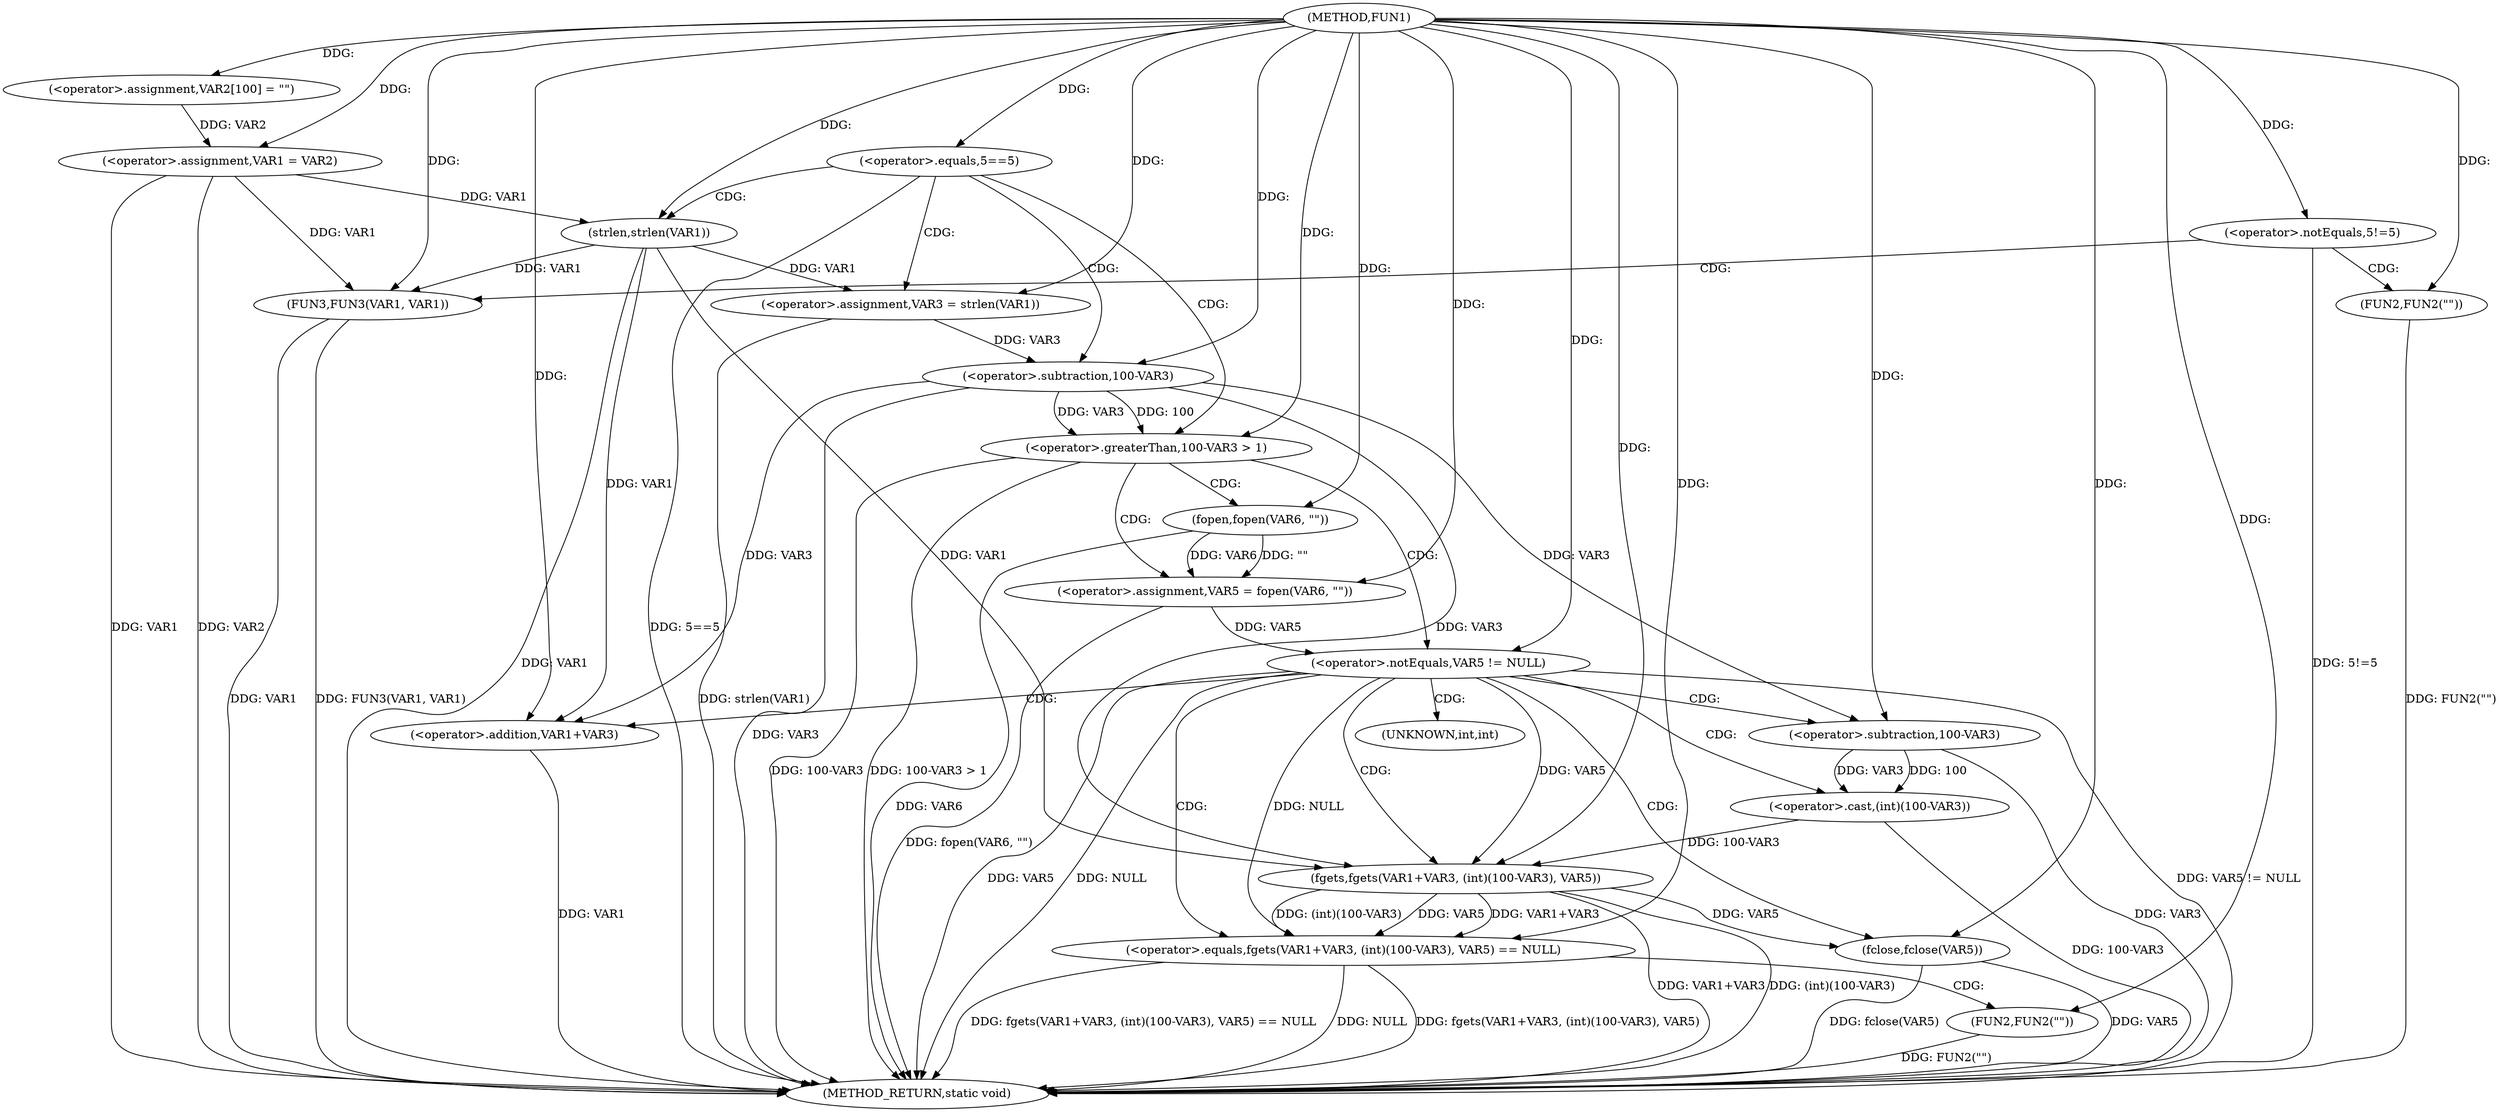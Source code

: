 digraph FUN1 {  
"1000100" [label = "(METHOD,FUN1)" ]
"1000169" [label = "(METHOD_RETURN,static void)" ]
"1000104" [label = "(<operator>.assignment,VAR2[100] = \"\")" ]
"1000107" [label = "(<operator>.assignment,VAR1 = VAR2)" ]
"1000111" [label = "(<operator>.equals,5==5)" ]
"1000117" [label = "(<operator>.assignment,VAR3 = strlen(VAR1))" ]
"1000119" [label = "(strlen,strlen(VAR1))" ]
"1000123" [label = "(<operator>.greaterThan,100-VAR3 > 1)" ]
"1000124" [label = "(<operator>.subtraction,100-VAR3)" ]
"1000129" [label = "(<operator>.assignment,VAR5 = fopen(VAR6, \"\"))" ]
"1000131" [label = "(fopen,fopen(VAR6, \"\"))" ]
"1000135" [label = "(<operator>.notEquals,VAR5 != NULL)" ]
"1000140" [label = "(<operator>.equals,fgets(VAR1+VAR3, (int)(100-VAR3), VAR5) == NULL)" ]
"1000141" [label = "(fgets,fgets(VAR1+VAR3, (int)(100-VAR3), VAR5))" ]
"1000142" [label = "(<operator>.addition,VAR1+VAR3)" ]
"1000145" [label = "(<operator>.cast,(int)(100-VAR3))" ]
"1000147" [label = "(<operator>.subtraction,100-VAR3)" ]
"1000153" [label = "(FUN2,FUN2(\"\"))" ]
"1000155" [label = "(fclose,fclose(VAR5))" ]
"1000158" [label = "(<operator>.notEquals,5!=5)" ]
"1000162" [label = "(FUN2,FUN2(\"\"))" ]
"1000166" [label = "(FUN3,FUN3(VAR1, VAR1))" ]
"1000146" [label = "(UNKNOWN,int,int)" ]
  "1000141" -> "1000169"  [ label = "DDG: VAR1+VAR3"] 
  "1000107" -> "1000169"  [ label = "DDG: VAR1"] 
  "1000147" -> "1000169"  [ label = "DDG: VAR3"] 
  "1000153" -> "1000169"  [ label = "DDG: FUN2(\"\")"] 
  "1000155" -> "1000169"  [ label = "DDG: VAR5"] 
  "1000117" -> "1000169"  [ label = "DDG: strlen(VAR1)"] 
  "1000162" -> "1000169"  [ label = "DDG: FUN2(\"\")"] 
  "1000166" -> "1000169"  [ label = "DDG: VAR1"] 
  "1000124" -> "1000169"  [ label = "DDG: VAR3"] 
  "1000140" -> "1000169"  [ label = "DDG: NULL"] 
  "1000123" -> "1000169"  [ label = "DDG: 100-VAR3 > 1"] 
  "1000131" -> "1000169"  [ label = "DDG: VAR6"] 
  "1000140" -> "1000169"  [ label = "DDG: fgets(VAR1+VAR3, (int)(100-VAR3), VAR5)"] 
  "1000166" -> "1000169"  [ label = "DDG: FUN3(VAR1, VAR1)"] 
  "1000140" -> "1000169"  [ label = "DDG: fgets(VAR1+VAR3, (int)(100-VAR3), VAR5) == NULL"] 
  "1000155" -> "1000169"  [ label = "DDG: fclose(VAR5)"] 
  "1000158" -> "1000169"  [ label = "DDG: 5!=5"] 
  "1000135" -> "1000169"  [ label = "DDG: VAR5 != NULL"] 
  "1000119" -> "1000169"  [ label = "DDG: VAR1"] 
  "1000142" -> "1000169"  [ label = "DDG: VAR1"] 
  "1000135" -> "1000169"  [ label = "DDG: VAR5"] 
  "1000141" -> "1000169"  [ label = "DDG: (int)(100-VAR3)"] 
  "1000145" -> "1000169"  [ label = "DDG: 100-VAR3"] 
  "1000111" -> "1000169"  [ label = "DDG: 5==5"] 
  "1000135" -> "1000169"  [ label = "DDG: NULL"] 
  "1000107" -> "1000169"  [ label = "DDG: VAR2"] 
  "1000129" -> "1000169"  [ label = "DDG: fopen(VAR6, \"\")"] 
  "1000123" -> "1000169"  [ label = "DDG: 100-VAR3"] 
  "1000100" -> "1000104"  [ label = "DDG: "] 
  "1000104" -> "1000107"  [ label = "DDG: VAR2"] 
  "1000100" -> "1000107"  [ label = "DDG: "] 
  "1000100" -> "1000111"  [ label = "DDG: "] 
  "1000119" -> "1000117"  [ label = "DDG: VAR1"] 
  "1000100" -> "1000117"  [ label = "DDG: "] 
  "1000107" -> "1000119"  [ label = "DDG: VAR1"] 
  "1000100" -> "1000119"  [ label = "DDG: "] 
  "1000124" -> "1000123"  [ label = "DDG: 100"] 
  "1000124" -> "1000123"  [ label = "DDG: VAR3"] 
  "1000100" -> "1000124"  [ label = "DDG: "] 
  "1000117" -> "1000124"  [ label = "DDG: VAR3"] 
  "1000100" -> "1000123"  [ label = "DDG: "] 
  "1000131" -> "1000129"  [ label = "DDG: VAR6"] 
  "1000131" -> "1000129"  [ label = "DDG: \"\""] 
  "1000100" -> "1000129"  [ label = "DDG: "] 
  "1000100" -> "1000131"  [ label = "DDG: "] 
  "1000129" -> "1000135"  [ label = "DDG: VAR5"] 
  "1000100" -> "1000135"  [ label = "DDG: "] 
  "1000141" -> "1000140"  [ label = "DDG: VAR1+VAR3"] 
  "1000141" -> "1000140"  [ label = "DDG: (int)(100-VAR3)"] 
  "1000141" -> "1000140"  [ label = "DDG: VAR5"] 
  "1000119" -> "1000141"  [ label = "DDG: VAR1"] 
  "1000100" -> "1000141"  [ label = "DDG: "] 
  "1000124" -> "1000141"  [ label = "DDG: VAR3"] 
  "1000119" -> "1000142"  [ label = "DDG: VAR1"] 
  "1000100" -> "1000142"  [ label = "DDG: "] 
  "1000124" -> "1000142"  [ label = "DDG: VAR3"] 
  "1000145" -> "1000141"  [ label = "DDG: 100-VAR3"] 
  "1000147" -> "1000145"  [ label = "DDG: 100"] 
  "1000147" -> "1000145"  [ label = "DDG: VAR3"] 
  "1000100" -> "1000147"  [ label = "DDG: "] 
  "1000124" -> "1000147"  [ label = "DDG: VAR3"] 
  "1000135" -> "1000141"  [ label = "DDG: VAR5"] 
  "1000135" -> "1000140"  [ label = "DDG: NULL"] 
  "1000100" -> "1000140"  [ label = "DDG: "] 
  "1000100" -> "1000153"  [ label = "DDG: "] 
  "1000141" -> "1000155"  [ label = "DDG: VAR5"] 
  "1000100" -> "1000155"  [ label = "DDG: "] 
  "1000100" -> "1000158"  [ label = "DDG: "] 
  "1000100" -> "1000162"  [ label = "DDG: "] 
  "1000107" -> "1000166"  [ label = "DDG: VAR1"] 
  "1000119" -> "1000166"  [ label = "DDG: VAR1"] 
  "1000100" -> "1000166"  [ label = "DDG: "] 
  "1000111" -> "1000117"  [ label = "CDG: "] 
  "1000111" -> "1000123"  [ label = "CDG: "] 
  "1000111" -> "1000124"  [ label = "CDG: "] 
  "1000111" -> "1000119"  [ label = "CDG: "] 
  "1000123" -> "1000131"  [ label = "CDG: "] 
  "1000123" -> "1000129"  [ label = "CDG: "] 
  "1000123" -> "1000135"  [ label = "CDG: "] 
  "1000135" -> "1000142"  [ label = "CDG: "] 
  "1000135" -> "1000155"  [ label = "CDG: "] 
  "1000135" -> "1000141"  [ label = "CDG: "] 
  "1000135" -> "1000147"  [ label = "CDG: "] 
  "1000135" -> "1000145"  [ label = "CDG: "] 
  "1000135" -> "1000146"  [ label = "CDG: "] 
  "1000135" -> "1000140"  [ label = "CDG: "] 
  "1000140" -> "1000153"  [ label = "CDG: "] 
  "1000158" -> "1000166"  [ label = "CDG: "] 
  "1000158" -> "1000162"  [ label = "CDG: "] 
}
